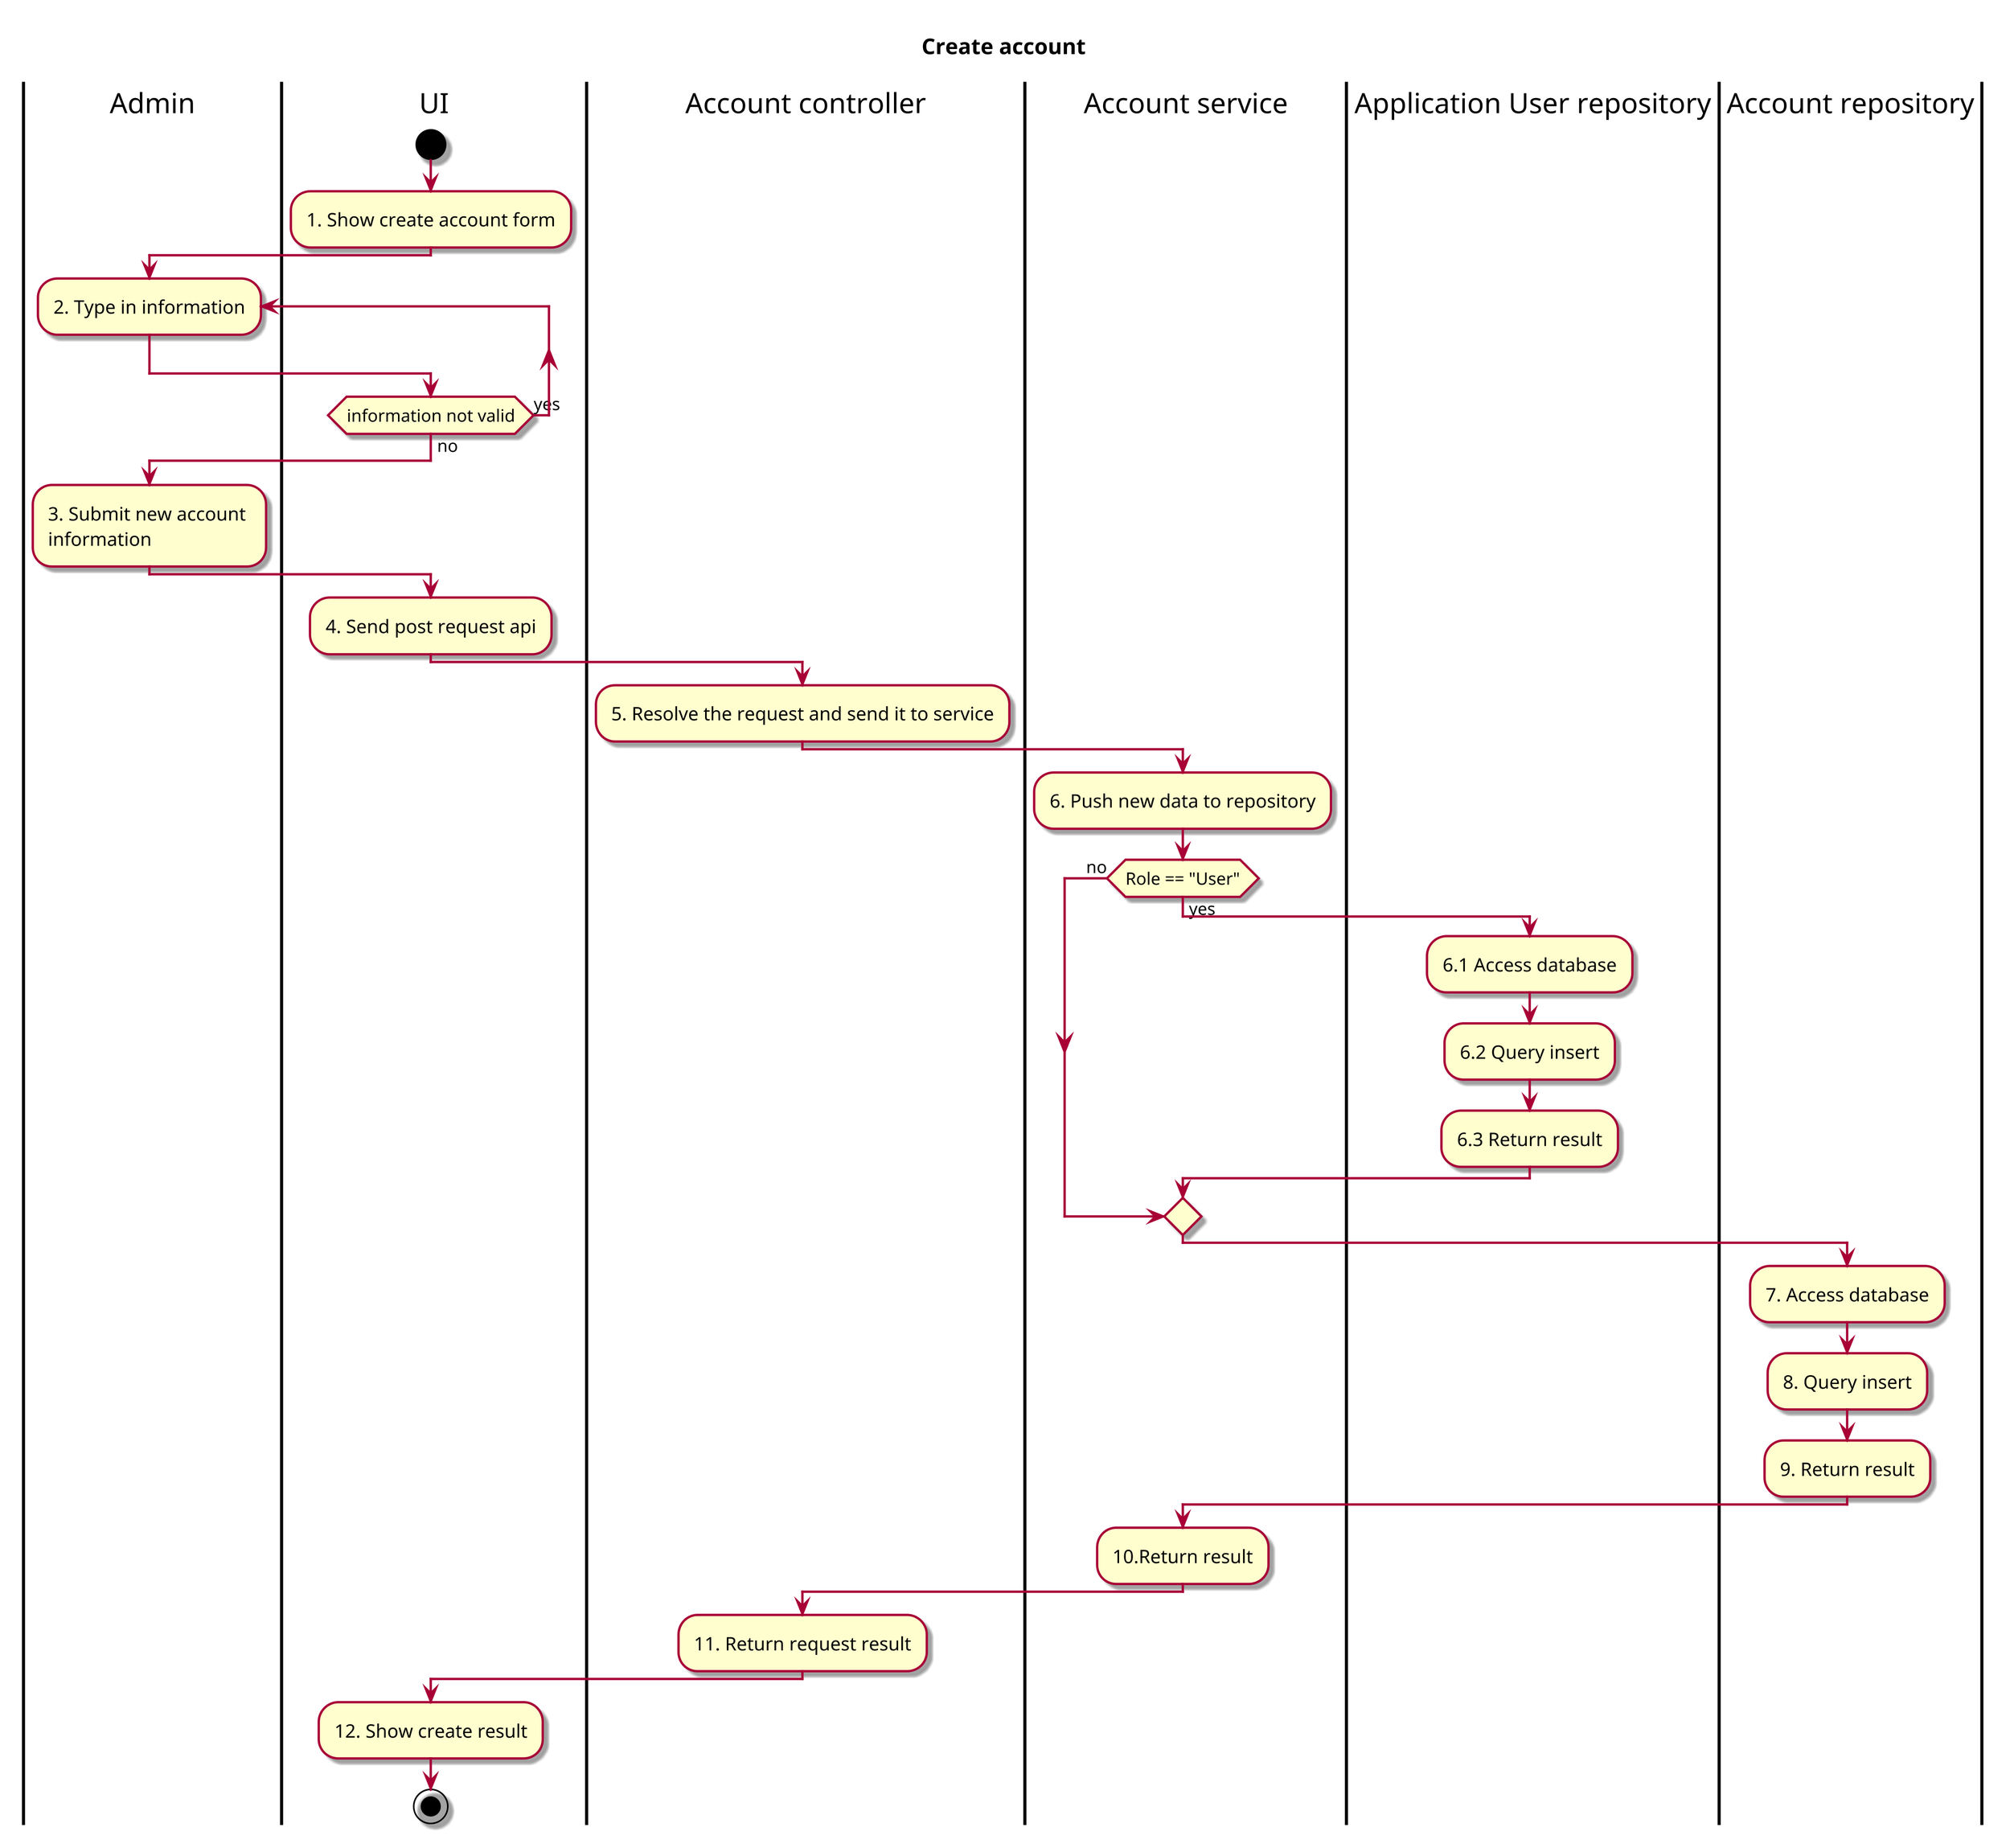 @startuml ActCreate account
skin rose
!pragma useVerticalIf on
scale 3
title "Create account"

|Admin|
|UI|
start
    :1. Show create account form;
    |Admin|
    repeat :2. Type in information;
    |UI|
    repeat while (information not valid) is (yes) not (no)
    |Admin|
    :3. Submit new account \ninformation;
    |UI|
    :4. Send post request api;
    |Account controller|
    :5. Resolve the request and send it to service;
    |Account service|
    :6. Push new data to repository;
    if (Role == "User") then (yes) 
    |Application User repository|
    :6.1 Access database;
    :6.2 Query insert;
    :6.3 Return result;
    else (no)
    endif
    |Account repository|
    :7. Access database;
    :8. Query insert;
    :9. Return result;
    |Account service|
    :10.Return result;
    |Account controller|
    :11. Return request result;
    |UI|
    :12. Show create result;
stop




@enduml